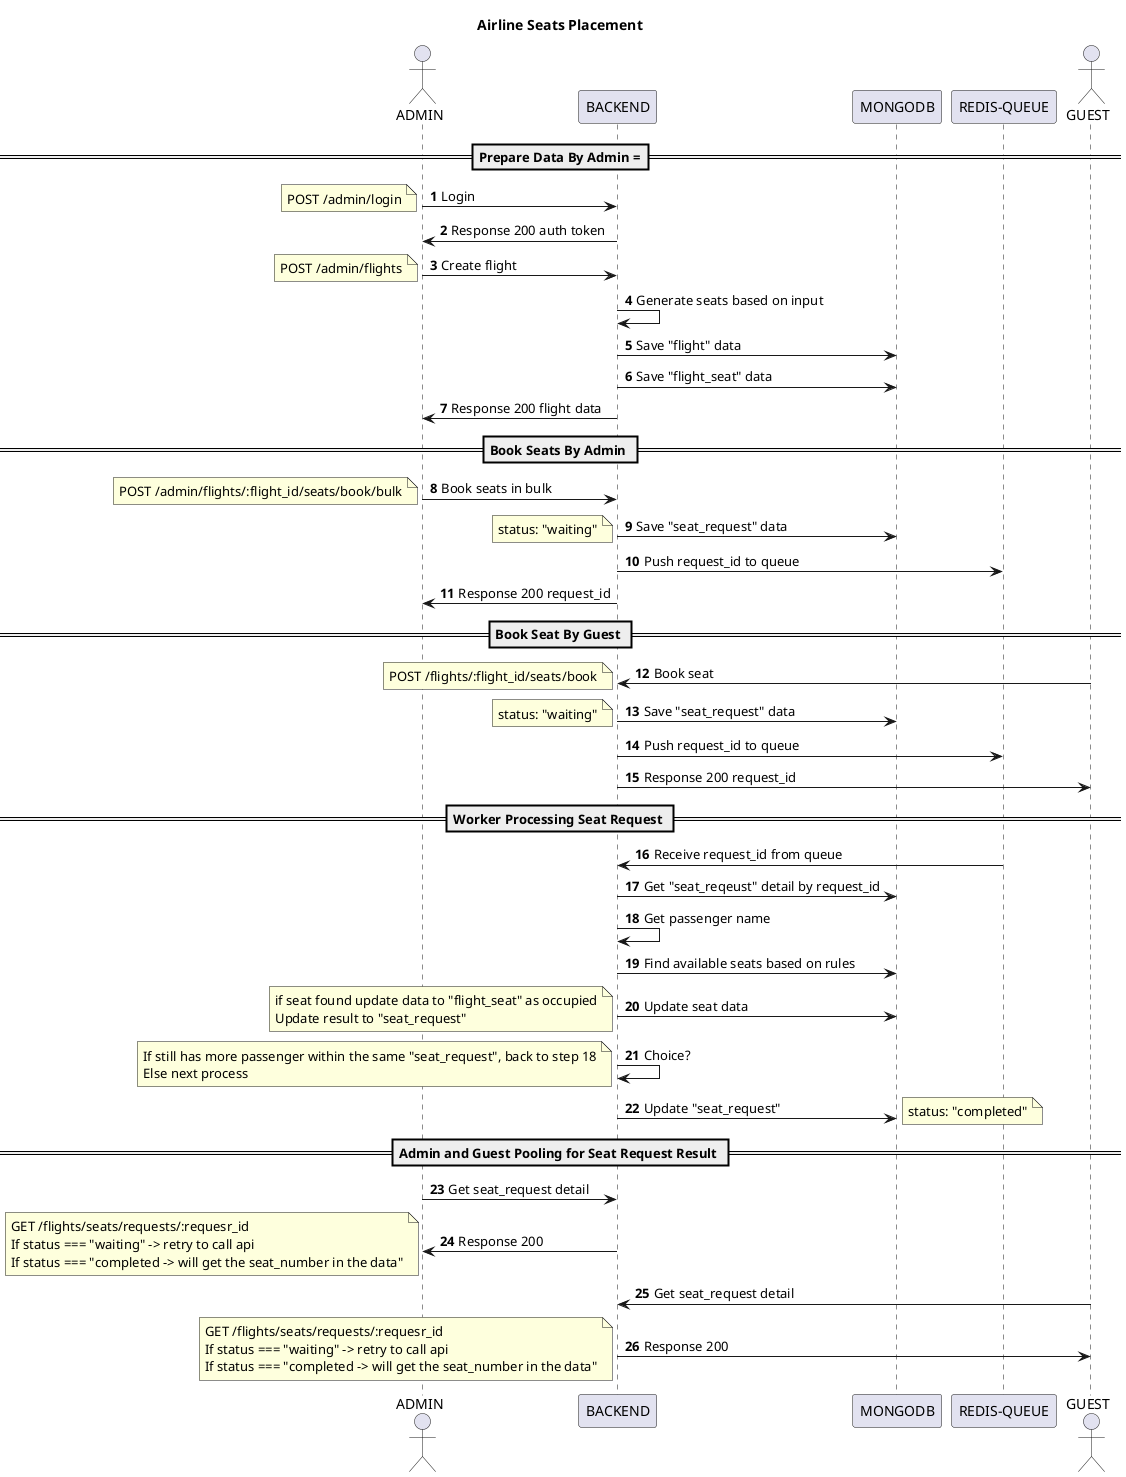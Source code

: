 @startuml

title Airline Seats Placement

autonumber
actor ADMIN
participant BACKEND
participant MONGODB
participant "REDIS-QUEUE"
actor GUEST

== Prepare Data By Admin ===
ADMIN -> BACKEND: Login
note left
POST /admin/login
end note
BACKEND -> ADMIN: Response 200 auth token
ADMIN -> BACKEND: Create flight
note left
POST /admin/flights
end note
BACKEND -> BACKEND: Generate seats based on input
BACKEND -> MONGODB: Save "flight" data
BACKEND -> MONGODB: Save "flight_seat" data
BACKEND -> ADMIN: Response 200 flight data

== Book Seats By Admin ==
ADMIN -> BACKEND: Book seats in bulk
note left
POST /admin/flights/:flight_id/seats/book/bulk
end note
BACKEND -> MONGODB: Save "seat_request" data
note left
status: "waiting"
end note
BACKEND -> "REDIS-QUEUE": Push request_id to queue
BACKEND -> ADMIN: Response 200 request_id

== Book Seat By Guest ==
GUEST -> BACKEND: Book seat
note left
POST /flights/:flight_id/seats/book
end note
BACKEND -> MONGODB: Save "seat_request" data
note left
status: "waiting"
end note
BACKEND -> "REDIS-QUEUE": Push request_id to queue
BACKEND -> GUEST: Response 200 request_id

== Worker Processing Seat Request ==
"REDIS-QUEUE" -> BACKEND: Receive request_id from queue
BACKEND -> MONGODB: Get "seat_reqeust" detail by request_id
BACKEND -> BACKEND: Get passenger name
BACKEND -> MONGODB: Find available seats based on rules
BACKEND -> MONGODB: Update seat data 
note left
if seat found update data to "flight_seat" as occupied
Update result to "seat_request"
end note
BACKEND -> BACKEND: Choice?
note left
If still has more passenger within the same "seat_request", back to step 18
Else next process
end note
BACKEND -> MONGODB: Update "seat_request"
note right
status: "completed"
end note

== Admin and Guest Pooling for Seat Request Result ==
ADMIN -> BACKEND: Get seat_request detail
BACKEND -> ADMIN: Response 200
note left
GET /flights/seats/requests/:requesr_id
If status === "waiting" -> retry to call api
If status === "completed -> will get the seat_number in the data"
end note
GUEST -> BACKEND: Get seat_request detail
BACKEND -> GUEST: Response 200
note left
GET /flights/seats/requests/:requesr_id
If status === "waiting" -> retry to call api
If status === "completed -> will get the seat_number in the data"
end note

@enduml